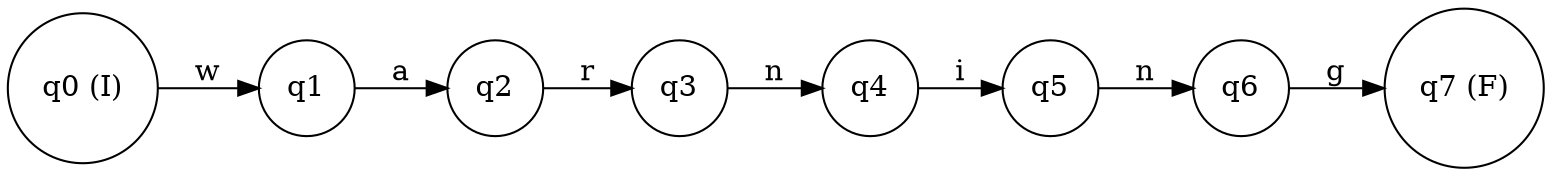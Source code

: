 digraph finite_state_machine {
rankdir=LR;
node [shape = circle];
q0 [label="q0 (I)"];
q1 [label="q1"];
q2 [label="q2"];
q3 [label="q3"];
q4 [label="q4"];
q5 [label="q5"];
q6 [label="q6"];
q7 [label="q7 (F)"];
q0 -> q1 [label="w"];
q1 -> q2 [label="a"];
q2 -> q3 [label="r"];
q3 -> q4 [label="n"];
q4 -> q5 [label="i"];
q5 -> q6 [label="n"];
q6 -> q7 [label="g"];
}